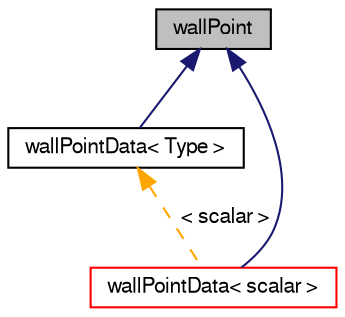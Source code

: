 digraph "wallPoint"
{
  bgcolor="transparent";
  edge [fontname="FreeSans",fontsize="10",labelfontname="FreeSans",labelfontsize="10"];
  node [fontname="FreeSans",fontsize="10",shape=record];
  Node0 [label="wallPoint",height=0.2,width=0.4,color="black", fillcolor="grey75", style="filled", fontcolor="black"];
  Node0 -> Node1 [dir="back",color="midnightblue",fontsize="10",style="solid",fontname="FreeSans"];
  Node1 [label="wallPointData\< Type \>",height=0.2,width=0.4,color="black",URL="$a24974.html",tooltip="Holds information (coordinate and normal) regarding nearest wall point. "];
  Node1 -> Node2 [dir="back",color="orange",fontsize="10",style="dashed",label=" \< scalar \>" ,fontname="FreeSans"];
  Node2 [label="wallPointData\< scalar \>",height=0.2,width=0.4,color="red",URL="$a24974.html"];
  Node0 -> Node2 [dir="back",color="midnightblue",fontsize="10",style="solid",fontname="FreeSans"];
}
